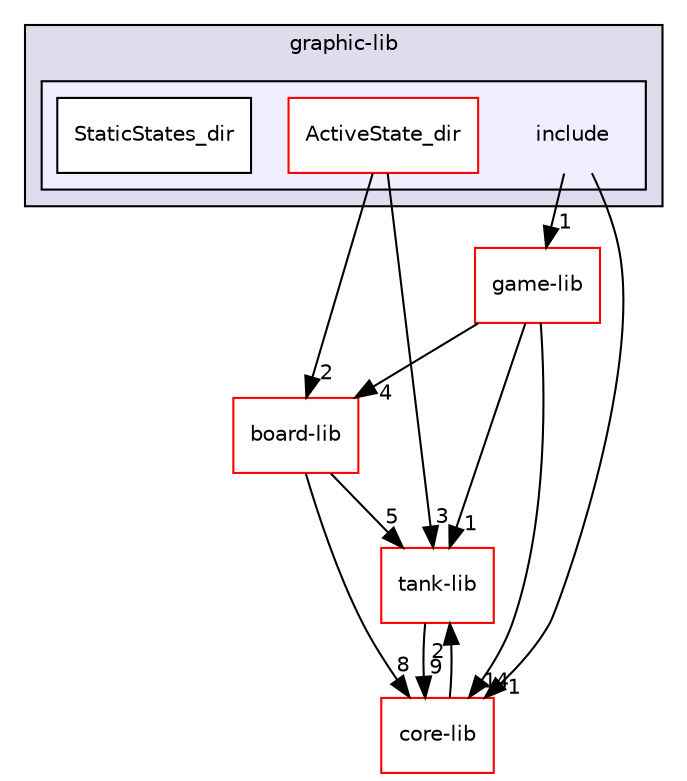 digraph "/home/michal/proi/projekt2/22l-proi-projekt-jakomulski-budnik-owienko/src/graphic-lib/include" {
  bgcolor=transparent;
  compound=true
  node [ fontsize="10", fontname="Helvetica"];
  edge [ labelfontsize="10", labelfontname="Helvetica"];
  subgraph clusterdir_021a303b9ea6a16d17d203ae5eaa9600 {
    graph [ bgcolor="#ddddee", pencolor="black", label="graphic-lib" fontname="Helvetica", fontsize="10", URL="dir_021a303b9ea6a16d17d203ae5eaa9600.html"]
  subgraph clusterdir_ec77ab512a0817bed8cc07eeb3e7ef4d {
    graph [ bgcolor="#eeeeff", pencolor="black", label="" URL="dir_ec77ab512a0817bed8cc07eeb3e7ef4d.html"];
    dir_ec77ab512a0817bed8cc07eeb3e7ef4d [shape=plaintext label="include"];
    dir_a72983fa265d186490ae6acf21276fd1 [shape=box label="ActiveState_dir" color="red" fillcolor="white" style="filled" URL="dir_a72983fa265d186490ae6acf21276fd1.html"];
    dir_c6c6287d85e45c4af8975e7ca92022af [shape=box label="StaticStates_dir" color="black" fillcolor="white" style="filled" URL="dir_c6c6287d85e45c4af8975e7ca92022af.html"];
  }
  }
  dir_f9968d1aa079c8b4e4a8682b301a0233 [shape=box label="board-lib" color="red" URL="dir_f9968d1aa079c8b4e4a8682b301a0233.html"];
  dir_ababdeb7394d8224d3e296f78088442b [shape=box label="game-lib" color="red" URL="dir_ababdeb7394d8224d3e296f78088442b.html"];
  dir_09862807db2014add90ed94978e55931 [shape=box label="tank-lib" color="red" URL="dir_09862807db2014add90ed94978e55931.html"];
  dir_dd008488fb0da8829e2acca19721471d [shape=box label="core-lib" color="red" URL="dir_dd008488fb0da8829e2acca19721471d.html"];
  dir_a72983fa265d186490ae6acf21276fd1->dir_f9968d1aa079c8b4e4a8682b301a0233 [headlabel="2", labeldistance=1.5 headhref="dir_000011_000001.html"];
  dir_a72983fa265d186490ae6acf21276fd1->dir_09862807db2014add90ed94978e55931 [headlabel="3", labeldistance=1.5 headhref="dir_000011_000016.html"];
  dir_f9968d1aa079c8b4e4a8682b301a0233->dir_09862807db2014add90ed94978e55931 [headlabel="5", labeldistance=1.5 headhref="dir_000001_000016.html"];
  dir_f9968d1aa079c8b4e4a8682b301a0233->dir_dd008488fb0da8829e2acca19721471d [headlabel="8", labeldistance=1.5 headhref="dir_000001_000005.html"];
  dir_ababdeb7394d8224d3e296f78088442b->dir_f9968d1aa079c8b4e4a8682b301a0233 [headlabel="4", labeldistance=1.5 headhref="dir_000007_000001.html"];
  dir_ababdeb7394d8224d3e296f78088442b->dir_09862807db2014add90ed94978e55931 [headlabel="1", labeldistance=1.5 headhref="dir_000007_000016.html"];
  dir_ababdeb7394d8224d3e296f78088442b->dir_dd008488fb0da8829e2acca19721471d [headlabel="14", labeldistance=1.5 headhref="dir_000007_000005.html"];
  dir_09862807db2014add90ed94978e55931->dir_dd008488fb0da8829e2acca19721471d [headlabel="9", labeldistance=1.5 headhref="dir_000016_000005.html"];
  dir_ec77ab512a0817bed8cc07eeb3e7ef4d->dir_ababdeb7394d8224d3e296f78088442b [headlabel="1", labeldistance=1.5 headhref="dir_000010_000007.html"];
  dir_ec77ab512a0817bed8cc07eeb3e7ef4d->dir_dd008488fb0da8829e2acca19721471d [headlabel="1", labeldistance=1.5 headhref="dir_000010_000005.html"];
  dir_dd008488fb0da8829e2acca19721471d->dir_09862807db2014add90ed94978e55931 [headlabel="2", labeldistance=1.5 headhref="dir_000005_000016.html"];
}
